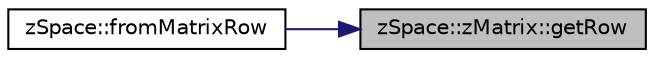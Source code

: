digraph "zSpace::zMatrix::getRow"
{
 // LATEX_PDF_SIZE
  edge [fontname="Helvetica",fontsize="10",labelfontname="Helvetica",labelfontsize="10"];
  node [fontname="Helvetica",fontsize="10",shape=record];
  rankdir="RL";
  Node101 [label="zSpace::zMatrix::getRow",height=0.2,width=0.4,color="black", fillcolor="grey75", style="filled", fontcolor="black",tooltip="This method gets the row values as container of values at the input row index."];
  Node101 -> Node102 [dir="back",color="midnightblue",fontsize="10",style="solid",fontname="Helvetica"];
  Node102 [label="zSpace::fromMatrixRow",height=0.2,width=0.4,color="black", fillcolor="white", style="filled",URL="$group__z_vector_matrix_utilities.html#ga8a6437d21ef1d59766c0660d2837b84f",tooltip="This method a zVector from the input matrix row."];
}
